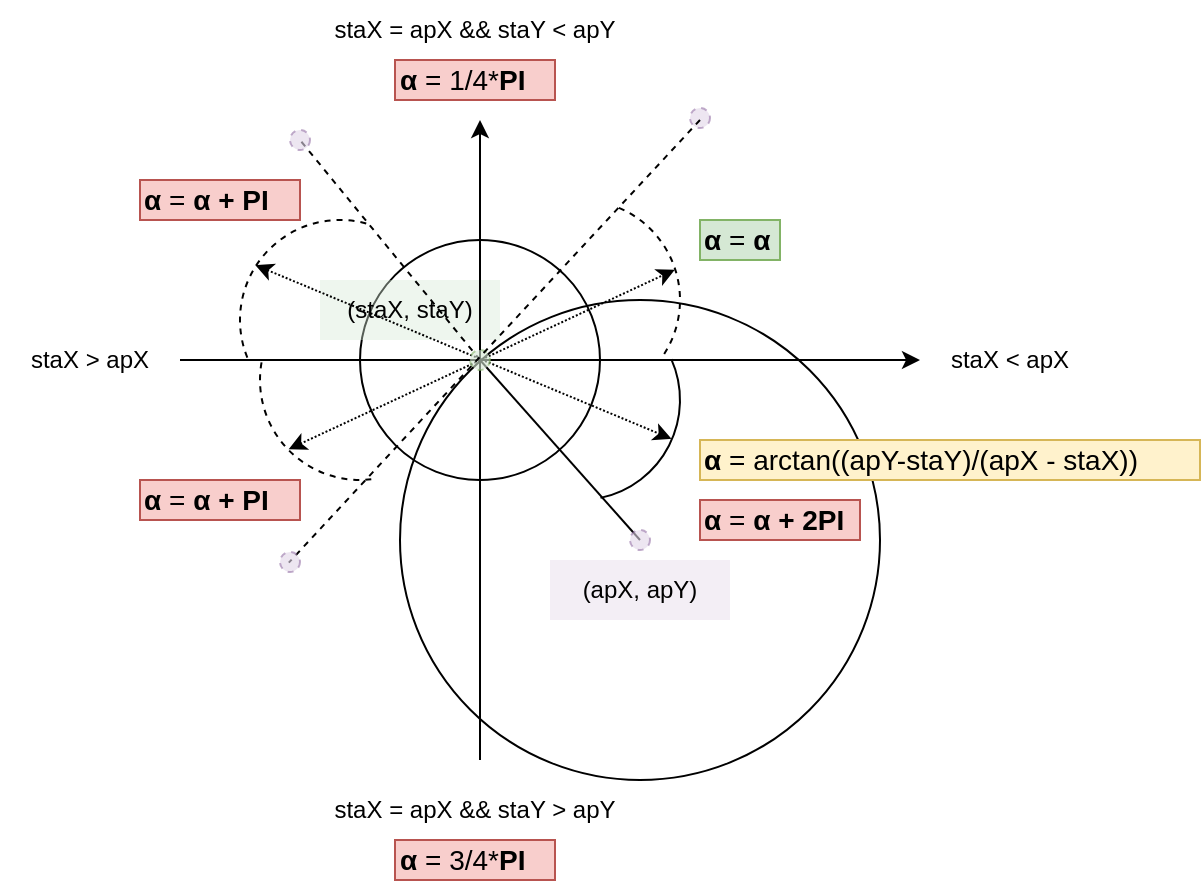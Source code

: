 <mxfile version="20.8.16" type="device"><diagram name="Page-1" id="_JoQuhWJbsLYphEGXG0s"><mxGraphModel dx="1646" dy="478" grid="1" gridSize="10" guides="1" tooltips="1" connect="1" arrows="1" fold="1" page="1" pageScale="1" pageWidth="827" pageHeight="1169" math="0" shadow="0"><root><mxCell id="0"/><mxCell id="1" parent="0"/><mxCell id="qdEfr0F0Z2wEcvMUvK0c-1" value="" style="ellipse;whiteSpace=wrap;html=1;aspect=fixed;fillColor=none;" vertex="1" parent="1"><mxGeometry x="120" y="240" width="240" height="240" as="geometry"/></mxCell><mxCell id="qdEfr0F0Z2wEcvMUvK0c-2" value="" style="ellipse;whiteSpace=wrap;html=1;aspect=fixed;fillColor=none;" vertex="1" parent="1"><mxGeometry x="100" y="210" width="120" height="120" as="geometry"/></mxCell><mxCell id="qdEfr0F0Z2wEcvMUvK0c-4" value="" style="endArrow=none;html=1;rounded=0;entryX=0.5;entryY=0.5;entryDx=0;entryDy=0;entryPerimeter=0;" edge="1" parent="1" target="qdEfr0F0Z2wEcvMUvK0c-1"><mxGeometry width="50" height="50" relative="1" as="geometry"><mxPoint x="160" y="270" as="sourcePoint"/><mxPoint x="210" y="220" as="targetPoint"/></mxGeometry></mxCell><mxCell id="qdEfr0F0Z2wEcvMUvK0c-5" value="" style="endArrow=classic;html=1;rounded=0;" edge="1" parent="1"><mxGeometry width="50" height="50" relative="1" as="geometry"><mxPoint x="10" y="270" as="sourcePoint"/><mxPoint x="380" y="270" as="targetPoint"/></mxGeometry></mxCell><mxCell id="qdEfr0F0Z2wEcvMUvK0c-7" value="" style="verticalLabelPosition=bottom;verticalAlign=top;html=1;shape=mxgraph.basic.arc;startAngle=0.522;endAngle=0.806;fillColor=none;rotation=-122;" vertex="1" parent="1"><mxGeometry x="160" y="240" width="100" height="100" as="geometry"/></mxCell><mxCell id="qdEfr0F0Z2wEcvMUvK0c-8" value="&lt;b style=&quot;font-family: &amp;quot;Google Sans&amp;quot;, arial, sans-serif; font-size: 14px;&quot;&gt;α &lt;/b&gt;&lt;span style=&quot;font-family: &amp;quot;Google Sans&amp;quot;, arial, sans-serif; font-size: 14px;&quot;&gt;= arctan((apY-staY)/(apX - staX))&lt;/span&gt;" style="text;html=1;strokeColor=#d6b656;fillColor=#fff2cc;align=left;verticalAlign=middle;whiteSpace=wrap;rounded=0;labelBackgroundColor=none;" vertex="1" parent="1"><mxGeometry x="270" y="310" width="250" height="20" as="geometry"/></mxCell><mxCell id="qdEfr0F0Z2wEcvMUvK0c-9" value="(staX, staY)" style="text;html=1;strokeColor=none;fillColor=#d5e8d4;align=center;verticalAlign=middle;whiteSpace=wrap;rounded=0;opacity=40;" vertex="1" parent="1"><mxGeometry x="80" y="230" width="90" height="30" as="geometry"/></mxCell><mxCell id="qdEfr0F0Z2wEcvMUvK0c-11" value="(apX, apY)" style="text;html=1;strokeColor=none;fillColor=#e1d5e7;align=center;verticalAlign=middle;whiteSpace=wrap;rounded=0;opacity=40;" vertex="1" parent="1"><mxGeometry x="195" y="370" width="90" height="30" as="geometry"/></mxCell><mxCell id="qdEfr0F0Z2wEcvMUvK0c-12" value="" style="endArrow=classic;html=1;rounded=0;fontColor=default;" edge="1" parent="1"><mxGeometry width="50" height="50" relative="1" as="geometry"><mxPoint x="160" y="470" as="sourcePoint"/><mxPoint x="160" y="150" as="targetPoint"/></mxGeometry></mxCell><mxCell id="qdEfr0F0Z2wEcvMUvK0c-13" value="" style="endArrow=none;html=1;rounded=0;dashed=1;startArrow=none;" edge="1" parent="1"><mxGeometry width="50" height="50" relative="1" as="geometry"><mxPoint x="60.38" y="379.961" as="sourcePoint"/><mxPoint x="60" y="380" as="targetPoint"/></mxGeometry></mxCell><mxCell id="qdEfr0F0Z2wEcvMUvK0c-15" value="" style="endArrow=none;html=1;rounded=0;dashed=1;" edge="1" parent="1"><mxGeometry width="50" height="50" relative="1" as="geometry"><mxPoint x="160" y="270" as="sourcePoint"/><mxPoint x="70" y="160" as="targetPoint"/></mxGeometry></mxCell><mxCell id="qdEfr0F0Z2wEcvMUvK0c-16" value="" style="verticalLabelPosition=bottom;verticalAlign=top;html=1;shape=mxgraph.basic.arc;startAngle=0.522;endAngle=0.806;fillColor=none;rotation=-165;dashed=1;" vertex="1" parent="1"><mxGeometry x="160" y="190" width="100" height="100" as="geometry"/></mxCell><mxCell id="qdEfr0F0Z2wEcvMUvK0c-17" value="" style="verticalLabelPosition=bottom;verticalAlign=top;html=1;shape=mxgraph.basic.arc;startAngle=0.522;endAngle=0.878;fillColor=none;rotation=60;dashed=1;" vertex="1" parent="1"><mxGeometry x="40" y="200" width="100" height="100" as="geometry"/></mxCell><mxCell id="qdEfr0F0Z2wEcvMUvK0c-18" value="" style="verticalLabelPosition=bottom;verticalAlign=top;html=1;shape=mxgraph.basic.arc;startAngle=0.482;endAngle=0.783;fillColor=none;rotation=0;dashed=1;" vertex="1" parent="1"><mxGeometry x="50" y="230" width="100" height="100" as="geometry"/></mxCell><mxCell id="qdEfr0F0Z2wEcvMUvK0c-19" value="staX &amp;gt; apX" style="text;html=1;strokeColor=none;fillColor=none;align=center;verticalAlign=middle;whiteSpace=wrap;rounded=0;fontColor=default;" vertex="1" parent="1"><mxGeometry x="-80" y="255" width="90" height="30" as="geometry"/></mxCell><mxCell id="qdEfr0F0Z2wEcvMUvK0c-20" value="staX &amp;lt; apX" style="text;html=1;strokeColor=none;fillColor=none;align=center;verticalAlign=middle;whiteSpace=wrap;rounded=0;fontColor=default;" vertex="1" parent="1"><mxGeometry x="380" y="255" width="90" height="30" as="geometry"/></mxCell><mxCell id="qdEfr0F0Z2wEcvMUvK0c-21" value="staX = apX &amp;amp;&amp;amp; staY &amp;lt; apY" style="text;html=1;strokeColor=none;fillColor=none;align=center;verticalAlign=middle;whiteSpace=wrap;rounded=0;fontColor=default;" vertex="1" parent="1"><mxGeometry x="80" y="90" width="155" height="30" as="geometry"/></mxCell><mxCell id="qdEfr0F0Z2wEcvMUvK0c-22" value="staX = apX &amp;amp;&amp;amp; staY &amp;gt; apY" style="text;html=1;strokeColor=none;fillColor=none;align=center;verticalAlign=middle;whiteSpace=wrap;rounded=0;fontColor=default;" vertex="1" parent="1"><mxGeometry x="80" y="480" width="155" height="30" as="geometry"/></mxCell><mxCell id="qdEfr0F0Z2wEcvMUvK0c-23" value="&lt;b style=&quot;font-family: &amp;quot;Google Sans&amp;quot;, arial, sans-serif; font-size: 14px;&quot;&gt;α &lt;/b&gt;&lt;span style=&quot;font-family: &amp;quot;Google Sans&amp;quot;, arial, sans-serif; font-size: 14px;&quot;&gt;=&amp;nbsp;&lt;/span&gt;&lt;b style=&quot;border-color: var(--border-color); font-family: &amp;quot;Google Sans&amp;quot;, arial, sans-serif; font-size: 14px;&quot;&gt;α&lt;/b&gt;" style="text;html=1;strokeColor=#82b366;fillColor=#d5e8d4;align=left;verticalAlign=middle;whiteSpace=wrap;rounded=0;labelBackgroundColor=none;" vertex="1" parent="1"><mxGeometry x="270" y="200" width="40" height="20" as="geometry"/></mxCell><mxCell id="qdEfr0F0Z2wEcvMUvK0c-24" value="&lt;b style=&quot;font-family: &amp;quot;Google Sans&amp;quot;, arial, sans-serif; font-size: 14px;&quot;&gt;α &lt;/b&gt;&lt;span style=&quot;font-family: &amp;quot;Google Sans&amp;quot;, arial, sans-serif; font-size: 14px;&quot;&gt;=&amp;nbsp;&lt;/span&gt;&lt;b style=&quot;border-color: var(--border-color); font-family: &amp;quot;Google Sans&amp;quot;, arial, sans-serif; font-size: 14px;&quot;&gt;α + 2PI&lt;/b&gt;" style="text;html=1;strokeColor=#b85450;fillColor=#f8cecc;align=left;verticalAlign=middle;whiteSpace=wrap;rounded=0;labelBackgroundColor=none;" vertex="1" parent="1"><mxGeometry x="270" y="340" width="80" height="20" as="geometry"/></mxCell><mxCell id="qdEfr0F0Z2wEcvMUvK0c-25" value="&lt;b style=&quot;font-family: &amp;quot;Google Sans&amp;quot;, arial, sans-serif; font-size: 14px;&quot;&gt;α &lt;/b&gt;&lt;span style=&quot;font-family: &amp;quot;Google Sans&amp;quot;, arial, sans-serif; font-size: 14px;&quot;&gt;=&amp;nbsp;&lt;/span&gt;&lt;b style=&quot;border-color: var(--border-color); font-family: &amp;quot;Google Sans&amp;quot;, arial, sans-serif; font-size: 14px;&quot;&gt;α + PI&lt;/b&gt;" style="text;html=1;strokeColor=#b85450;fillColor=#f8cecc;align=left;verticalAlign=middle;whiteSpace=wrap;rounded=0;labelBackgroundColor=none;" vertex="1" parent="1"><mxGeometry x="-10" y="180" width="80" height="20" as="geometry"/></mxCell><mxCell id="qdEfr0F0Z2wEcvMUvK0c-26" value="&lt;b style=&quot;font-family: &amp;quot;Google Sans&amp;quot;, arial, sans-serif; font-size: 14px;&quot;&gt;α &lt;/b&gt;&lt;span style=&quot;font-family: &amp;quot;Google Sans&amp;quot;, arial, sans-serif; font-size: 14px;&quot;&gt;=&amp;nbsp;&lt;/span&gt;&lt;b style=&quot;border-color: var(--border-color); font-family: &amp;quot;Google Sans&amp;quot;, arial, sans-serif; font-size: 14px;&quot;&gt;α + PI&lt;/b&gt;" style="text;html=1;strokeColor=#b85450;fillColor=#f8cecc;align=left;verticalAlign=middle;whiteSpace=wrap;rounded=0;labelBackgroundColor=none;" vertex="1" parent="1"><mxGeometry x="-10" y="330" width="80" height="20" as="geometry"/></mxCell><mxCell id="qdEfr0F0Z2wEcvMUvK0c-27" value="&lt;b style=&quot;font-family: &amp;quot;Google Sans&amp;quot;, arial, sans-serif; font-size: 14px;&quot;&gt;α &lt;/b&gt;&lt;span style=&quot;font-family: &amp;quot;Google Sans&amp;quot;, arial, sans-serif; font-size: 14px;&quot;&gt;= 3/4*&lt;/span&gt;&lt;b style=&quot;border-color: var(--border-color); font-family: &amp;quot;Google Sans&amp;quot;, arial, sans-serif; font-size: 14px;&quot;&gt;PI&lt;/b&gt;" style="text;html=1;strokeColor=#b85450;fillColor=#f8cecc;align=left;verticalAlign=middle;whiteSpace=wrap;rounded=0;labelBackgroundColor=none;" vertex="1" parent="1"><mxGeometry x="117.5" y="510" width="80" height="20" as="geometry"/></mxCell><mxCell id="qdEfr0F0Z2wEcvMUvK0c-28" value="&lt;b style=&quot;font-family: &amp;quot;Google Sans&amp;quot;, arial, sans-serif; font-size: 14px;&quot;&gt;α &lt;/b&gt;&lt;span style=&quot;font-family: &amp;quot;Google Sans&amp;quot;, arial, sans-serif; font-size: 14px;&quot;&gt;= 1/4*&lt;/span&gt;&lt;b style=&quot;border-color: var(--border-color); font-family: &amp;quot;Google Sans&amp;quot;, arial, sans-serif; font-size: 14px;&quot;&gt;PI&lt;/b&gt;" style="text;html=1;strokeColor=#b85450;fillColor=#f8cecc;align=left;verticalAlign=middle;whiteSpace=wrap;rounded=0;labelBackgroundColor=none;" vertex="1" parent="1"><mxGeometry x="117.5" y="120" width="80" height="20" as="geometry"/></mxCell><mxCell id="qdEfr0F0Z2wEcvMUvK0c-29" value="" style="endArrow=classic;startArrow=classic;html=1;rounded=0;dashed=1;fontColor=default;exitX=0.051;exitY=0.729;exitDx=0;exitDy=0;entryX=0.093;entryY=0.785;entryDx=0;entryDy=0;entryPerimeter=0;exitPerimeter=0;dashPattern=1 1;" edge="1" parent="1" source="qdEfr0F0Z2wEcvMUvK0c-17" target="qdEfr0F0Z2wEcvMUvK0c-7"><mxGeometry width="50" height="50" relative="1" as="geometry"><mxPoint x="190" y="330" as="sourcePoint"/><mxPoint x="240" y="280" as="targetPoint"/></mxGeometry></mxCell><mxCell id="qdEfr0F0Z2wEcvMUvK0c-30" value="" style="endArrow=classic;startArrow=classic;html=1;rounded=0;dashed=1;fontColor=default;exitX=0.143;exitY=0.846;exitDx=0;exitDy=0;entryX=0.081;entryY=0.769;entryDx=0;entryDy=0;entryPerimeter=0;exitPerimeter=0;dashPattern=1 1;" edge="1" parent="1" source="qdEfr0F0Z2wEcvMUvK0c-18" target="qdEfr0F0Z2wEcvMUvK0c-16"><mxGeometry width="50" height="50" relative="1" as="geometry"><mxPoint x="57.718" y="232.565" as="sourcePoint"/><mxPoint x="265.737" y="319.413" as="targetPoint"/></mxGeometry></mxCell><mxCell id="qdEfr0F0Z2wEcvMUvK0c-31" value="" style="ellipse;whiteSpace=wrap;html=1;aspect=fixed;dashed=1;labelBackgroundColor=none;fillColor=#d5e8d4;strokeColor=#82b366;opacity=60;" vertex="1" parent="1"><mxGeometry x="155" y="265" width="10" height="10" as="geometry"/></mxCell><mxCell id="qdEfr0F0Z2wEcvMUvK0c-32" value="" style="ellipse;whiteSpace=wrap;html=1;aspect=fixed;dashed=1;labelBackgroundColor=none;fillColor=#e1d5e7;opacity=60;strokeColor=#9673a6;" vertex="1" parent="1"><mxGeometry x="235" y="355" width="10" height="10" as="geometry"/></mxCell><mxCell id="qdEfr0F0Z2wEcvMUvK0c-33" value="" style="ellipse;whiteSpace=wrap;html=1;aspect=fixed;dashed=1;labelBackgroundColor=none;fillColor=#e1d5e7;opacity=60;strokeColor=#9673a6;" vertex="1" parent="1"><mxGeometry x="265" y="144" width="10" height="10" as="geometry"/></mxCell><mxCell id="qdEfr0F0Z2wEcvMUvK0c-34" value="" style="ellipse;whiteSpace=wrap;html=1;aspect=fixed;dashed=1;labelBackgroundColor=none;fillColor=#e1d5e7;opacity=60;strokeColor=#9673a6;" vertex="1" parent="1"><mxGeometry x="65" y="155" width="10" height="10" as="geometry"/></mxCell><mxCell id="qdEfr0F0Z2wEcvMUvK0c-36" value="" style="endArrow=none;html=1;rounded=0;dashed=1;" edge="1" parent="1"><mxGeometry width="50" height="50" relative="1" as="geometry"><mxPoint x="270" y="150" as="sourcePoint"/><mxPoint x="64.403" y="371.336" as="targetPoint"/></mxGeometry></mxCell><mxCell id="qdEfr0F0Z2wEcvMUvK0c-37" value="" style="ellipse;whiteSpace=wrap;html=1;aspect=fixed;dashed=1;labelBackgroundColor=none;fillColor=#e1d5e7;opacity=60;strokeColor=#9673a6;" vertex="1" parent="1"><mxGeometry x="60" y="366" width="10" height="10" as="geometry"/></mxCell></root></mxGraphModel></diagram></mxfile>